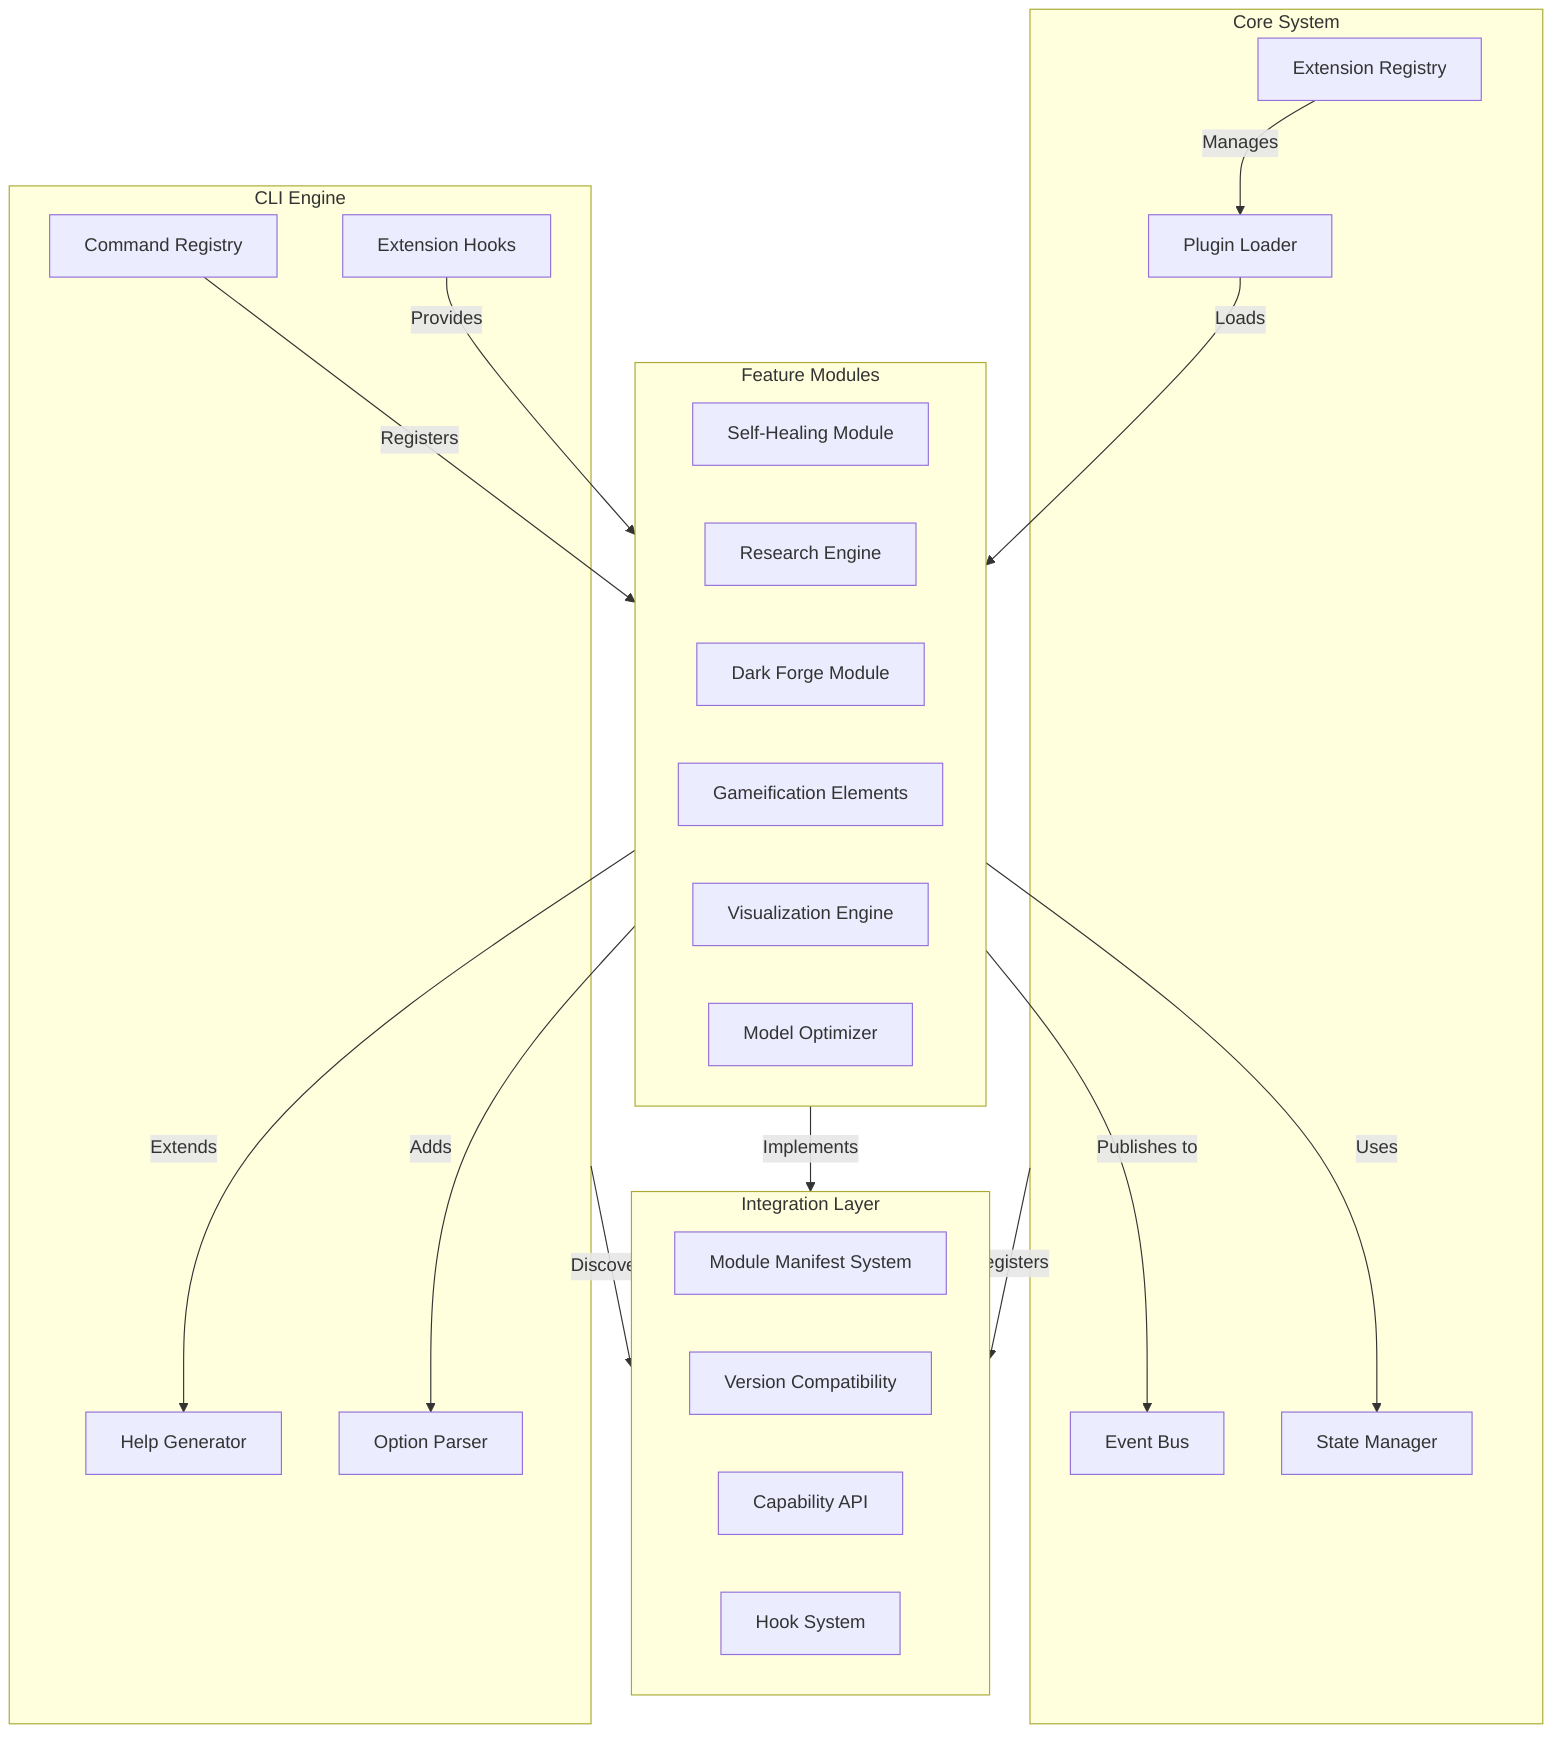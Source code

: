 flowchart TD
    subgraph CoreSystem["Core System"]
        ExtRegistry["Extension Registry"]
        PluginLoader["Plugin Loader"]
        EventBus["Event Bus"]
        StateManager["State Manager"]
    end
    
    subgraph CLIEngine["CLI Engine"]
        CommandRegistry["Command Registry"]
        OptionParser["Option Parser"]
        HelpGenerator["Help Generator"]
        ExtensionHooks["Extension Hooks"]
    end
    
    subgraph NewFeatures["Feature Modules"]
        SelfHealing["Self-Healing Module"]
        ResearchEngine["Research Engine"]
        DarkForge["Dark Forge Module"]
        GameElements["Gameification Elements"]
        VisEngine["Visualization Engine"]
        ModelOptimizer["Model Optimizer"]
    end
    
    subgraph IntegrationLayer["Integration Layer"]
        ManifestSystem["Module Manifest System"]
        VersionControl["Version Compatibility"]
        CapabilityAPI["Capability API"]
        HookSystem["Hook System"]
    end
    
    CoreSystem -- "Registers" --> IntegrationLayer
    CLIEngine -- "Discovers" --> IntegrationLayer
    NewFeatures -- "Implements" --> IntegrationLayer
    
    ExtRegistry -- "Manages" --> PluginLoader
    PluginLoader -- "Loads" --> NewFeatures
    NewFeatures -- "Publishes to" --> EventBus
    NewFeatures -- "Uses" --> StateManager
    
    CommandRegistry -- "Registers" --> NewFeatures
    NewFeatures -- "Extends" --> HelpGenerator
    NewFeatures -- "Adds" --> OptionParser
    ExtensionHooks -- "Provides" --> NewFeatures